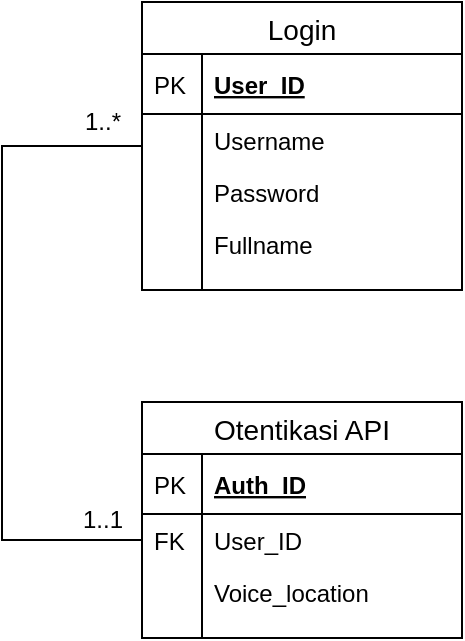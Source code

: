 <mxfile version="13.1.3" type="github">
  <diagram id="EoS9HGQBLGvdO4srlufh" name="Page-1">
    <mxGraphModel dx="1422" dy="794" grid="1" gridSize="10" guides="1" tooltips="1" connect="1" arrows="1" fold="1" page="1" pageScale="1" pageWidth="1169" pageHeight="827" math="0" shadow="0">
      <root>
        <mxCell id="0" />
        <mxCell id="1" parent="0" />
        <mxCell id="qr60VIJWvSmlHIU_qcQM-12" value="Otentikasi API" style="swimlane;fontStyle=0;childLayout=stackLayout;horizontal=1;startSize=26;horizontalStack=0;resizeParent=1;resizeParentMax=0;resizeLast=0;collapsible=1;marginBottom=0;align=center;fontSize=14;" vertex="1" parent="1">
          <mxGeometry x="460" y="430" width="160" height="118" as="geometry" />
        </mxCell>
        <mxCell id="qr60VIJWvSmlHIU_qcQM-13" value="Auth_ID" style="shape=partialRectangle;top=0;left=0;right=0;bottom=1;align=left;verticalAlign=middle;fillColor=none;spacingLeft=34;spacingRight=4;overflow=hidden;rotatable=0;points=[[0,0.5],[1,0.5]];portConstraint=eastwest;dropTarget=0;fontStyle=5;fontSize=12;" vertex="1" parent="qr60VIJWvSmlHIU_qcQM-12">
          <mxGeometry y="26" width="160" height="30" as="geometry" />
        </mxCell>
        <mxCell id="qr60VIJWvSmlHIU_qcQM-14" value="PK" style="shape=partialRectangle;top=0;left=0;bottom=0;fillColor=none;align=left;verticalAlign=middle;spacingLeft=4;spacingRight=4;overflow=hidden;rotatable=0;points=[];portConstraint=eastwest;part=1;fontSize=12;" vertex="1" connectable="0" parent="qr60VIJWvSmlHIU_qcQM-13">
          <mxGeometry width="30" height="30" as="geometry" />
        </mxCell>
        <mxCell id="qr60VIJWvSmlHIU_qcQM-15" value="User_ID" style="shape=partialRectangle;top=0;left=0;right=0;bottom=0;align=left;verticalAlign=top;fillColor=none;spacingLeft=34;spacingRight=4;overflow=hidden;rotatable=0;points=[[0,0.5],[1,0.5]];portConstraint=eastwest;dropTarget=0;fontSize=12;" vertex="1" parent="qr60VIJWvSmlHIU_qcQM-12">
          <mxGeometry y="56" width="160" height="26" as="geometry" />
        </mxCell>
        <mxCell id="qr60VIJWvSmlHIU_qcQM-16" value="FK" style="shape=partialRectangle;top=0;left=0;bottom=0;fillColor=none;align=left;verticalAlign=top;spacingLeft=4;spacingRight=4;overflow=hidden;rotatable=0;points=[];portConstraint=eastwest;part=1;fontSize=12;" vertex="1" connectable="0" parent="qr60VIJWvSmlHIU_qcQM-15">
          <mxGeometry width="30" height="26" as="geometry" />
        </mxCell>
        <mxCell id="qr60VIJWvSmlHIU_qcQM-17" value="Voice_location" style="shape=partialRectangle;top=0;left=0;right=0;bottom=0;align=left;verticalAlign=top;fillColor=none;spacingLeft=34;spacingRight=4;overflow=hidden;rotatable=0;points=[[0,0.5],[1,0.5]];portConstraint=eastwest;dropTarget=0;fontSize=12;" vertex="1" parent="qr60VIJWvSmlHIU_qcQM-12">
          <mxGeometry y="82" width="160" height="26" as="geometry" />
        </mxCell>
        <mxCell id="qr60VIJWvSmlHIU_qcQM-18" value="" style="shape=partialRectangle;top=0;left=0;bottom=0;fillColor=none;align=left;verticalAlign=top;spacingLeft=4;spacingRight=4;overflow=hidden;rotatable=0;points=[];portConstraint=eastwest;part=1;fontSize=12;" vertex="1" connectable="0" parent="qr60VIJWvSmlHIU_qcQM-17">
          <mxGeometry width="30" height="26" as="geometry" />
        </mxCell>
        <mxCell id="qr60VIJWvSmlHIU_qcQM-21" value="" style="shape=partialRectangle;top=0;left=0;right=0;bottom=0;align=left;verticalAlign=top;fillColor=none;spacingLeft=34;spacingRight=4;overflow=hidden;rotatable=0;points=[[0,0.5],[1,0.5]];portConstraint=eastwest;dropTarget=0;fontSize=12;" vertex="1" parent="qr60VIJWvSmlHIU_qcQM-12">
          <mxGeometry y="108" width="160" height="10" as="geometry" />
        </mxCell>
        <mxCell id="qr60VIJWvSmlHIU_qcQM-22" value="" style="shape=partialRectangle;top=0;left=0;bottom=0;fillColor=none;align=left;verticalAlign=top;spacingLeft=4;spacingRight=4;overflow=hidden;rotatable=0;points=[];portConstraint=eastwest;part=1;fontSize=12;" vertex="1" connectable="0" parent="qr60VIJWvSmlHIU_qcQM-21">
          <mxGeometry width="30" height="10" as="geometry" />
        </mxCell>
        <mxCell id="qr60VIJWvSmlHIU_qcQM-24" style="edgeStyle=orthogonalEdgeStyle;rounded=0;orthogonalLoop=1;jettySize=auto;html=1;entryX=0;entryY=0.5;entryDx=0;entryDy=0;endArrow=none;endFill=0;" edge="1" parent="1" source="qr60VIJWvSmlHIU_qcQM-1" target="qr60VIJWvSmlHIU_qcQM-15">
          <mxGeometry relative="1" as="geometry">
            <Array as="points">
              <mxPoint x="390" y="302" />
              <mxPoint x="390" y="499" />
            </Array>
          </mxGeometry>
        </mxCell>
        <mxCell id="qr60VIJWvSmlHIU_qcQM-1" value="Login" style="swimlane;fontStyle=0;childLayout=stackLayout;horizontal=1;startSize=26;horizontalStack=0;resizeParent=1;resizeParentMax=0;resizeLast=0;collapsible=1;marginBottom=0;align=center;fontSize=14;" vertex="1" parent="1">
          <mxGeometry x="460" y="230" width="160" height="144" as="geometry" />
        </mxCell>
        <mxCell id="qr60VIJWvSmlHIU_qcQM-2" value="User_ID" style="shape=partialRectangle;top=0;left=0;right=0;bottom=1;align=left;verticalAlign=middle;fillColor=none;spacingLeft=34;spacingRight=4;overflow=hidden;rotatable=0;points=[[0,0.5],[1,0.5]];portConstraint=eastwest;dropTarget=0;fontStyle=5;fontSize=12;" vertex="1" parent="qr60VIJWvSmlHIU_qcQM-1">
          <mxGeometry y="26" width="160" height="30" as="geometry" />
        </mxCell>
        <mxCell id="qr60VIJWvSmlHIU_qcQM-3" value="PK" style="shape=partialRectangle;top=0;left=0;bottom=0;fillColor=none;align=left;verticalAlign=middle;spacingLeft=4;spacingRight=4;overflow=hidden;rotatable=0;points=[];portConstraint=eastwest;part=1;fontSize=12;" vertex="1" connectable="0" parent="qr60VIJWvSmlHIU_qcQM-2">
          <mxGeometry width="30" height="30" as="geometry" />
        </mxCell>
        <mxCell id="qr60VIJWvSmlHIU_qcQM-4" value="Username" style="shape=partialRectangle;top=0;left=0;right=0;bottom=0;align=left;verticalAlign=top;fillColor=none;spacingLeft=34;spacingRight=4;overflow=hidden;rotatable=0;points=[[0,0.5],[1,0.5]];portConstraint=eastwest;dropTarget=0;fontSize=12;" vertex="1" parent="qr60VIJWvSmlHIU_qcQM-1">
          <mxGeometry y="56" width="160" height="26" as="geometry" />
        </mxCell>
        <mxCell id="qr60VIJWvSmlHIU_qcQM-5" value="" style="shape=partialRectangle;top=0;left=0;bottom=0;fillColor=none;align=left;verticalAlign=top;spacingLeft=4;spacingRight=4;overflow=hidden;rotatable=0;points=[];portConstraint=eastwest;part=1;fontSize=12;" vertex="1" connectable="0" parent="qr60VIJWvSmlHIU_qcQM-4">
          <mxGeometry width="30" height="26" as="geometry" />
        </mxCell>
        <mxCell id="qr60VIJWvSmlHIU_qcQM-6" value="Password" style="shape=partialRectangle;top=0;left=0;right=0;bottom=0;align=left;verticalAlign=top;fillColor=none;spacingLeft=34;spacingRight=4;overflow=hidden;rotatable=0;points=[[0,0.5],[1,0.5]];portConstraint=eastwest;dropTarget=0;fontSize=12;" vertex="1" parent="qr60VIJWvSmlHIU_qcQM-1">
          <mxGeometry y="82" width="160" height="26" as="geometry" />
        </mxCell>
        <mxCell id="qr60VIJWvSmlHIU_qcQM-7" value="" style="shape=partialRectangle;top=0;left=0;bottom=0;fillColor=none;align=left;verticalAlign=top;spacingLeft=4;spacingRight=4;overflow=hidden;rotatable=0;points=[];portConstraint=eastwest;part=1;fontSize=12;" vertex="1" connectable="0" parent="qr60VIJWvSmlHIU_qcQM-6">
          <mxGeometry width="30" height="26" as="geometry" />
        </mxCell>
        <mxCell id="qr60VIJWvSmlHIU_qcQM-8" value="Fullname" style="shape=partialRectangle;top=0;left=0;right=0;bottom=0;align=left;verticalAlign=top;fillColor=none;spacingLeft=34;spacingRight=4;overflow=hidden;rotatable=0;points=[[0,0.5],[1,0.5]];portConstraint=eastwest;dropTarget=0;fontSize=12;" vertex="1" parent="qr60VIJWvSmlHIU_qcQM-1">
          <mxGeometry y="108" width="160" height="26" as="geometry" />
        </mxCell>
        <mxCell id="qr60VIJWvSmlHIU_qcQM-9" value="" style="shape=partialRectangle;top=0;left=0;bottom=0;fillColor=none;align=left;verticalAlign=top;spacingLeft=4;spacingRight=4;overflow=hidden;rotatable=0;points=[];portConstraint=eastwest;part=1;fontSize=12;" vertex="1" connectable="0" parent="qr60VIJWvSmlHIU_qcQM-8">
          <mxGeometry width="30" height="26" as="geometry" />
        </mxCell>
        <mxCell id="qr60VIJWvSmlHIU_qcQM-10" value="" style="shape=partialRectangle;top=0;left=0;right=0;bottom=0;align=left;verticalAlign=top;fillColor=none;spacingLeft=34;spacingRight=4;overflow=hidden;rotatable=0;points=[[0,0.5],[1,0.5]];portConstraint=eastwest;dropTarget=0;fontSize=12;" vertex="1" parent="qr60VIJWvSmlHIU_qcQM-1">
          <mxGeometry y="134" width="160" height="10" as="geometry" />
        </mxCell>
        <mxCell id="qr60VIJWvSmlHIU_qcQM-11" value="" style="shape=partialRectangle;top=0;left=0;bottom=0;fillColor=none;align=left;verticalAlign=top;spacingLeft=4;spacingRight=4;overflow=hidden;rotatable=0;points=[];portConstraint=eastwest;part=1;fontSize=12;" vertex="1" connectable="0" parent="qr60VIJWvSmlHIU_qcQM-10">
          <mxGeometry width="30" height="10" as="geometry" />
        </mxCell>
        <mxCell id="qr60VIJWvSmlHIU_qcQM-25" value="1..*" style="text;html=1;align=center;verticalAlign=middle;resizable=0;points=[];autosize=1;" vertex="1" parent="1">
          <mxGeometry x="425" y="280" width="30" height="20" as="geometry" />
        </mxCell>
        <mxCell id="qr60VIJWvSmlHIU_qcQM-26" value="1..1" style="text;html=1;align=center;verticalAlign=middle;resizable=0;points=[];autosize=1;" vertex="1" parent="1">
          <mxGeometry x="420" y="479" width="40" height="20" as="geometry" />
        </mxCell>
      </root>
    </mxGraphModel>
  </diagram>
</mxfile>
